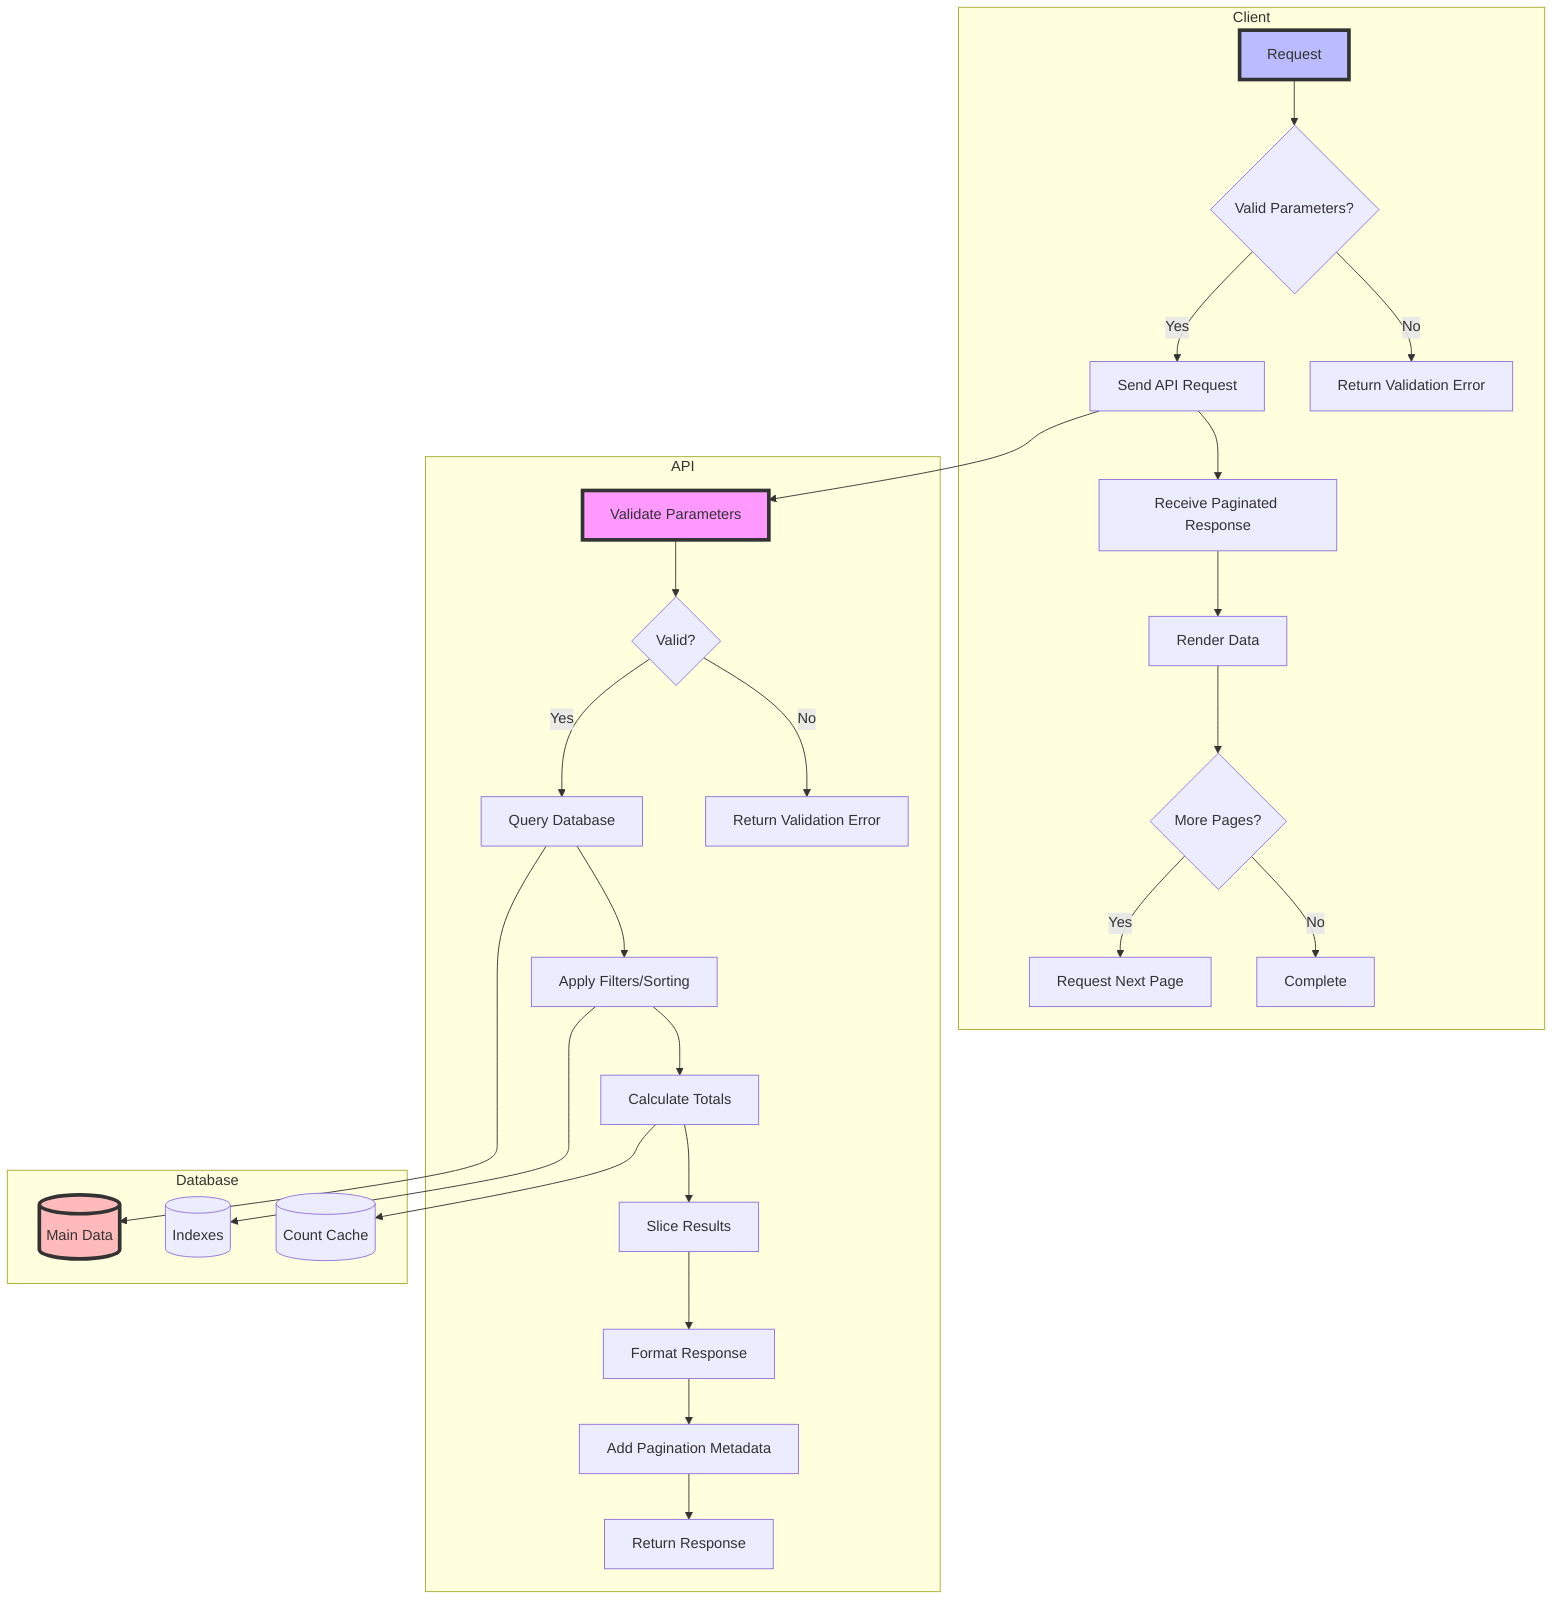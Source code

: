 flowchart TD
    subgraph "Client"
        A[Request] --> B{Valid Parameters?}
        B -->|Yes| C[Send API Request]
        B -->|No| D[Return Validation Error]
        C --> E[Receive Paginated Response]
        E --> F[Render Data]
        F --> G{More Pages?}
        G -->|Yes| H[Request Next Page]
        G -->|No| I[Complete]
    end
    
    subgraph "API"
        C --> J[Validate Parameters]
        J --> K{Valid?}
        K -->|Yes| L[Query Database]
        K -->|No| M[Return Validation Error]
        L --> N[Apply Filters/Sorting]
        N --> O[Calculate Totals]
        O --> P[Slice Results]
        P --> Q[Format Response]
        Q --> R[Add Pagination Metadata]
        R --> S[Return Response]
    end
    
    subgraph "Database"
        L --> T[(Main Data)]
        N --> U[(Indexes)]
        O --> V[(Count Cache)]
    end
    
    style A fill:#bbf,stroke:#333,stroke-width:4px
    style J fill:#f9f,stroke:#333,stroke-width:4px
    style T fill:#fbb,stroke:#333,stroke-width:4px
    
    classDef client fill:#bbf,stroke:#333,stroke-width:4px
    classDef api fill:#f9f,stroke:#333,stroke-width:4px
    classDef database fill:#fbb,stroke:#333,stroke-width:4px
    
    class A client
    class J api
    class T database